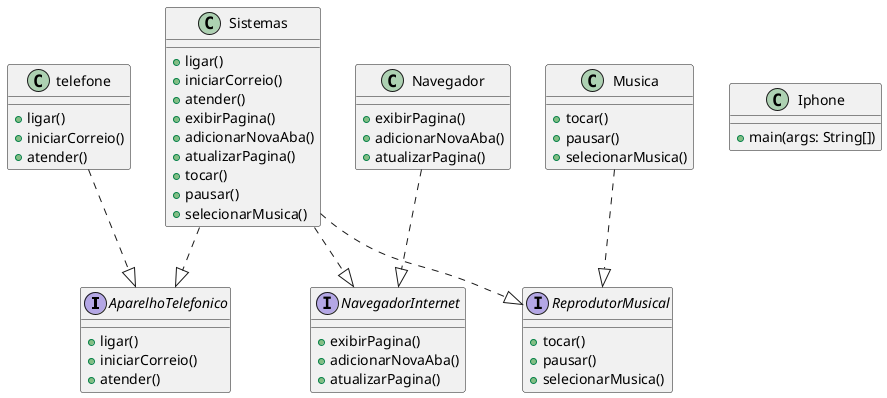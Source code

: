 
@startuml

interface AparelhoTelefonico {
    + ligar()
    + iniciarCorreio()
    + atender()
}

interface NavegadorInternet {
    + exibirPagina()
    + adicionarNovaAba()
    + atualizarPagina()
}

interface ReprodutorMusical {
    + tocar()
    + pausar()
    + selecionarMusica()
}

class telefone {
    + ligar()
    + iniciarCorreio()
    + atender()
}

class Navegador {
    + exibirPagina()
    + adicionarNovaAba()
    + atualizarPagina()
}

class Musica {
    + tocar()
    + pausar()
    + selecionarMusica()
}

class Sistemas {
    + ligar()
    + iniciarCorreio()
    + atender()
    + exibirPagina()
    + adicionarNovaAba()
    + atualizarPagina()
    + tocar()
    + pausar()
    + selecionarMusica()
}

class Iphone {
    + main(args: String[])
}

telefone ..|> AparelhoTelefonico
Navegador ..|> NavegadorInternet
Musica ..|> ReprodutorMusical
Sistemas ..|> AparelhoTelefonico
Sistemas ..|> NavegadorInternet
Sistemas ..|> ReprodutorMusical

@enduml
